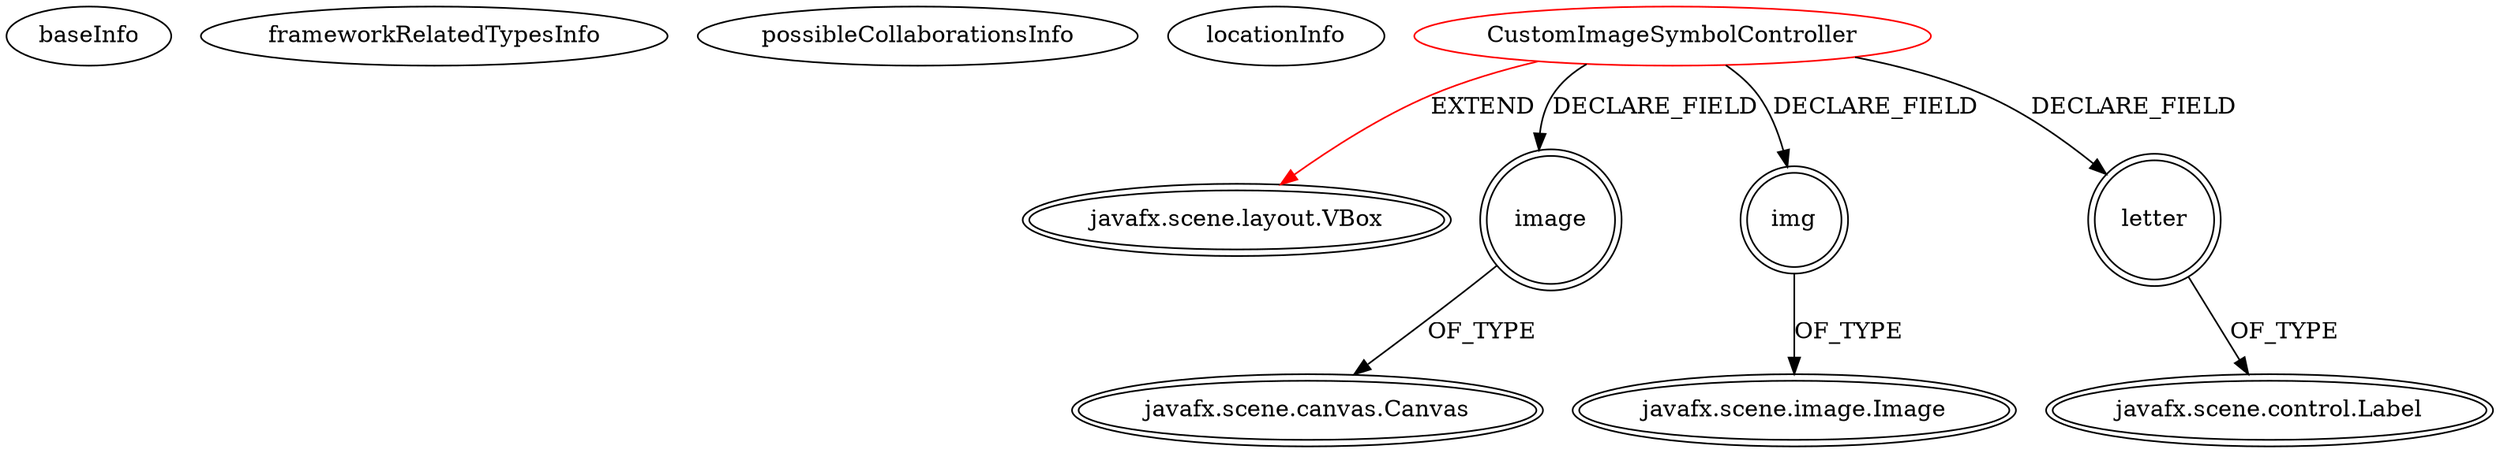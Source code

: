 digraph {
baseInfo[graphId=2470,category="extension_graph",isAnonymous=false,possibleRelation=false]
frameworkRelatedTypesInfo[0="javafx.scene.layout.VBox"]
possibleCollaborationsInfo[]
locationInfo[projectName="dimalev-bitmap-font-generator",filePath="/dimalev-bitmap-font-generator/bitmap-font-generator-master/src/CustomImageSymbolController.java",contextSignature="CustomImageSymbolController",graphId="2470"]
0[label="CustomImageSymbolController",vertexType="ROOT_CLIENT_CLASS_DECLARATION",isFrameworkType=false,color=red]
1[label="javafx.scene.layout.VBox",vertexType="FRAMEWORK_CLASS_TYPE",isFrameworkType=true,peripheries=2]
2[label="image",vertexType="FIELD_DECLARATION",isFrameworkType=true,peripheries=2,shape=circle]
3[label="javafx.scene.canvas.Canvas",vertexType="FRAMEWORK_CLASS_TYPE",isFrameworkType=true,peripheries=2]
4[label="img",vertexType="FIELD_DECLARATION",isFrameworkType=true,peripheries=2,shape=circle]
5[label="javafx.scene.image.Image",vertexType="FRAMEWORK_CLASS_TYPE",isFrameworkType=true,peripheries=2]
6[label="letter",vertexType="FIELD_DECLARATION",isFrameworkType=true,peripheries=2,shape=circle]
7[label="javafx.scene.control.Label",vertexType="FRAMEWORK_CLASS_TYPE",isFrameworkType=true,peripheries=2]
0->1[label="EXTEND",color=red]
0->2[label="DECLARE_FIELD"]
2->3[label="OF_TYPE"]
0->4[label="DECLARE_FIELD"]
4->5[label="OF_TYPE"]
0->6[label="DECLARE_FIELD"]
6->7[label="OF_TYPE"]
}
